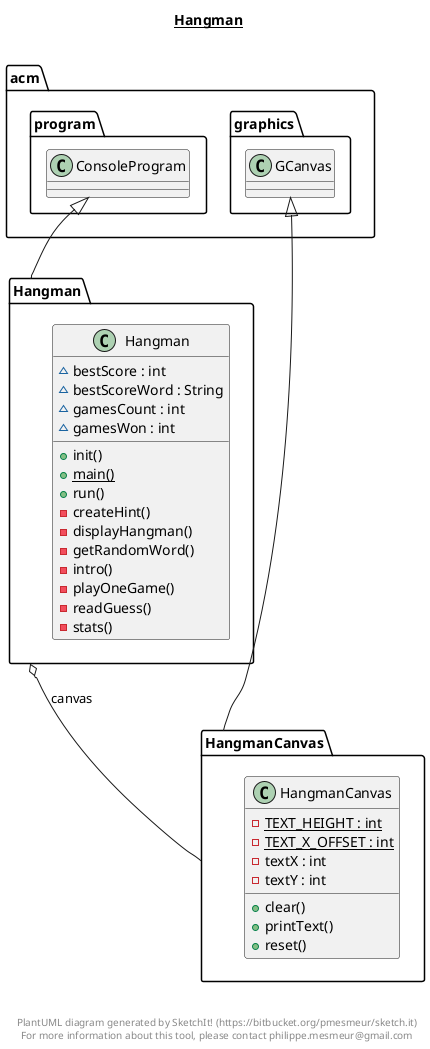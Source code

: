 @startuml

title __Hangman__\n

  namespace Hangman {
    class Hangman {
        ~ bestScore : int
        ~ bestScoreWord : String
        ~ gamesCount : int
        ~ gamesWon : int
        + init()
        {static} + main()
        + run()
        - createHint()
        - displayHangman()
        - getRandomWord()
        - intro()
        - playOneGame()
        - readGuess()
        - stats()
    }
  }
  

  namespace HangmanCanvas {
    class HangmanCanvas {
        {static} - TEXT_HEIGHT : int
        {static} - TEXT_X_OFFSET : int
        - textX : int
        - textY : int
        + clear()
        + printText()
        + reset()
    }
  }
  

  Hangman -up-|> acm.program.ConsoleProgram
  Hangman o-- HangmanCanvas : canvas
  HangmanCanvas -up-|> acm.graphics.GCanvas


right footer


PlantUML diagram generated by SketchIt! (https://bitbucket.org/pmesmeur/sketch.it)
For more information about this tool, please contact philippe.mesmeur@gmail.com
endfooter

@enduml
